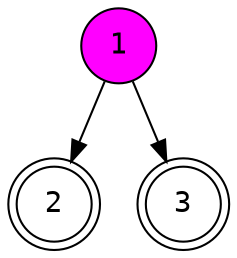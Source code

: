 digraph { node [ fontname = Courier ]
1 [ fillcolor = magenta style=filled shape=circle ]
2 [peripheries=2 shape=circle ]
3 [peripheries=2 shape=circle ]

1 -> 2
1 -> 3

}